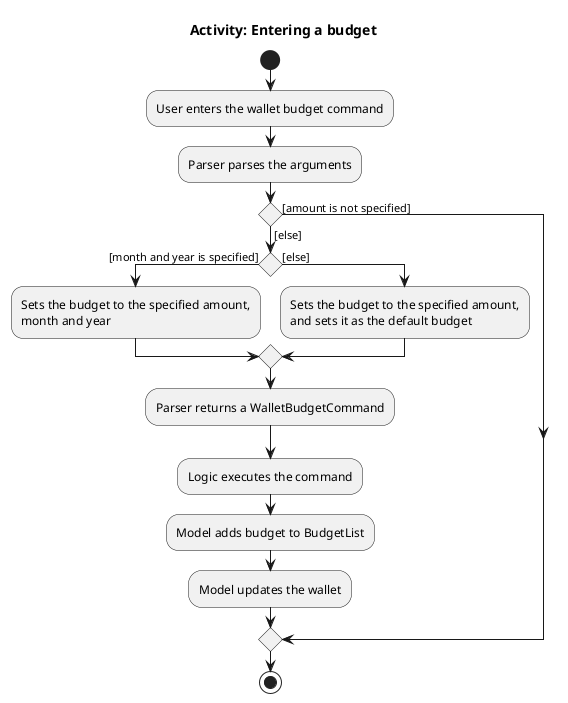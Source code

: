 @startuml
title Activity: Entering a budget
start
:User enters the wallet budget command;
:Parser parses the arguments;

if () then ([amount is not specified])
else ([else])
    if () then ([month and year is specified])
        :Sets the budget to the specified amount,
        month and year;
    else ([else])
        :Sets the budget to the specified amount,
        and sets it as the default budget;
    endif
    :Parser returns a WalletBudgetCommand;
    :Logic executes the command;
    :Model adds budget to BudgetList;
    :Model updates the wallet;
endif
stop
@enduml
